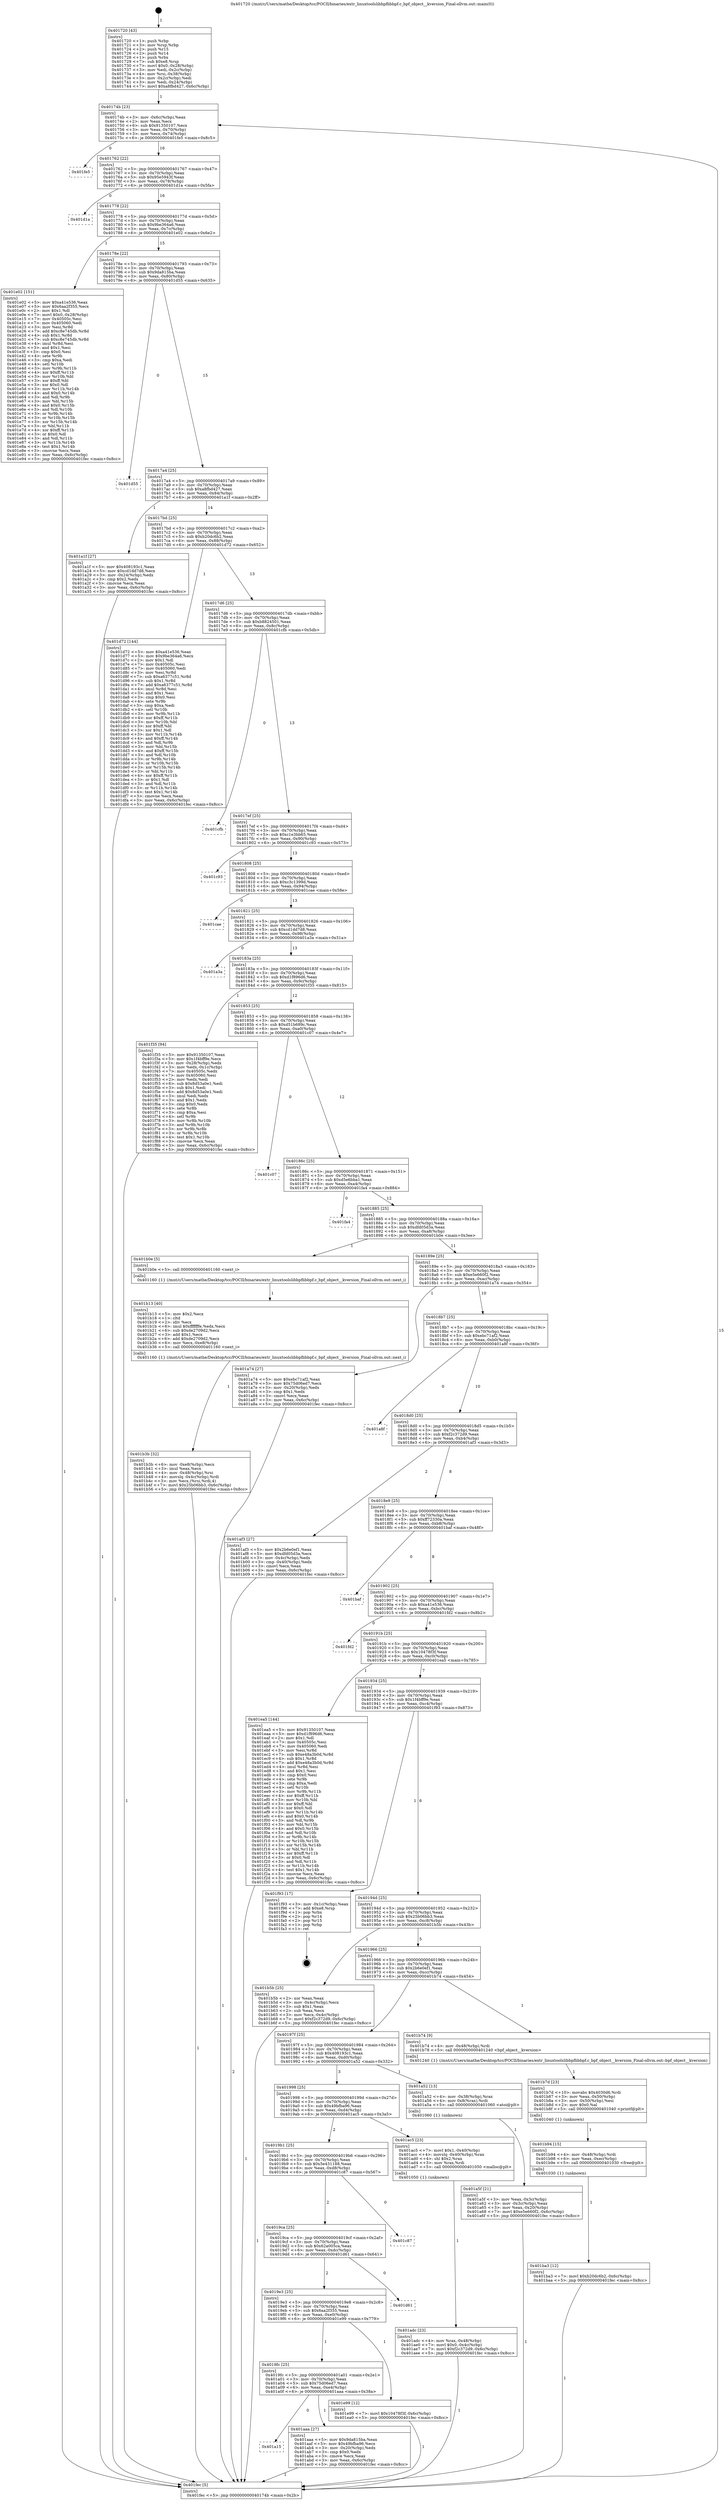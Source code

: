digraph "0x401720" {
  label = "0x401720 (/mnt/c/Users/mathe/Desktop/tcc/POCII/binaries/extr_linuxtoolslibbpflibbpf.c_bpf_object__kversion_Final-ollvm.out::main(0))"
  labelloc = "t"
  node[shape=record]

  Entry [label="",width=0.3,height=0.3,shape=circle,fillcolor=black,style=filled]
  "0x40174b" [label="{
     0x40174b [23]\l
     | [instrs]\l
     &nbsp;&nbsp;0x40174b \<+3\>: mov -0x6c(%rbp),%eax\l
     &nbsp;&nbsp;0x40174e \<+2\>: mov %eax,%ecx\l
     &nbsp;&nbsp;0x401750 \<+6\>: sub $0x91350107,%ecx\l
     &nbsp;&nbsp;0x401756 \<+3\>: mov %eax,-0x70(%rbp)\l
     &nbsp;&nbsp;0x401759 \<+3\>: mov %ecx,-0x74(%rbp)\l
     &nbsp;&nbsp;0x40175c \<+6\>: je 0000000000401fe5 \<main+0x8c5\>\l
  }"]
  "0x401fe5" [label="{
     0x401fe5\l
  }", style=dashed]
  "0x401762" [label="{
     0x401762 [22]\l
     | [instrs]\l
     &nbsp;&nbsp;0x401762 \<+5\>: jmp 0000000000401767 \<main+0x47\>\l
     &nbsp;&nbsp;0x401767 \<+3\>: mov -0x70(%rbp),%eax\l
     &nbsp;&nbsp;0x40176a \<+5\>: sub $0x95e5943f,%eax\l
     &nbsp;&nbsp;0x40176f \<+3\>: mov %eax,-0x78(%rbp)\l
     &nbsp;&nbsp;0x401772 \<+6\>: je 0000000000401d1a \<main+0x5fa\>\l
  }"]
  Exit [label="",width=0.3,height=0.3,shape=circle,fillcolor=black,style=filled,peripheries=2]
  "0x401d1a" [label="{
     0x401d1a\l
  }", style=dashed]
  "0x401778" [label="{
     0x401778 [22]\l
     | [instrs]\l
     &nbsp;&nbsp;0x401778 \<+5\>: jmp 000000000040177d \<main+0x5d\>\l
     &nbsp;&nbsp;0x40177d \<+3\>: mov -0x70(%rbp),%eax\l
     &nbsp;&nbsp;0x401780 \<+5\>: sub $0x9be364a6,%eax\l
     &nbsp;&nbsp;0x401785 \<+3\>: mov %eax,-0x7c(%rbp)\l
     &nbsp;&nbsp;0x401788 \<+6\>: je 0000000000401e02 \<main+0x6e2\>\l
  }"]
  "0x401ba3" [label="{
     0x401ba3 [12]\l
     | [instrs]\l
     &nbsp;&nbsp;0x401ba3 \<+7\>: movl $0xb20dc6b2,-0x6c(%rbp)\l
     &nbsp;&nbsp;0x401baa \<+5\>: jmp 0000000000401fec \<main+0x8cc\>\l
  }"]
  "0x401e02" [label="{
     0x401e02 [151]\l
     | [instrs]\l
     &nbsp;&nbsp;0x401e02 \<+5\>: mov $0xa41e536,%eax\l
     &nbsp;&nbsp;0x401e07 \<+5\>: mov $0x6aa2f355,%ecx\l
     &nbsp;&nbsp;0x401e0c \<+2\>: mov $0x1,%dl\l
     &nbsp;&nbsp;0x401e0e \<+7\>: movl $0x0,-0x28(%rbp)\l
     &nbsp;&nbsp;0x401e15 \<+7\>: mov 0x40505c,%esi\l
     &nbsp;&nbsp;0x401e1c \<+7\>: mov 0x405060,%edi\l
     &nbsp;&nbsp;0x401e23 \<+3\>: mov %esi,%r8d\l
     &nbsp;&nbsp;0x401e26 \<+7\>: add $0xc8e745db,%r8d\l
     &nbsp;&nbsp;0x401e2d \<+4\>: sub $0x1,%r8d\l
     &nbsp;&nbsp;0x401e31 \<+7\>: sub $0xc8e745db,%r8d\l
     &nbsp;&nbsp;0x401e38 \<+4\>: imul %r8d,%esi\l
     &nbsp;&nbsp;0x401e3c \<+3\>: and $0x1,%esi\l
     &nbsp;&nbsp;0x401e3f \<+3\>: cmp $0x0,%esi\l
     &nbsp;&nbsp;0x401e42 \<+4\>: sete %r9b\l
     &nbsp;&nbsp;0x401e46 \<+3\>: cmp $0xa,%edi\l
     &nbsp;&nbsp;0x401e49 \<+4\>: setl %r10b\l
     &nbsp;&nbsp;0x401e4d \<+3\>: mov %r9b,%r11b\l
     &nbsp;&nbsp;0x401e50 \<+4\>: xor $0xff,%r11b\l
     &nbsp;&nbsp;0x401e54 \<+3\>: mov %r10b,%bl\l
     &nbsp;&nbsp;0x401e57 \<+3\>: xor $0xff,%bl\l
     &nbsp;&nbsp;0x401e5a \<+3\>: xor $0x0,%dl\l
     &nbsp;&nbsp;0x401e5d \<+3\>: mov %r11b,%r14b\l
     &nbsp;&nbsp;0x401e60 \<+4\>: and $0x0,%r14b\l
     &nbsp;&nbsp;0x401e64 \<+3\>: and %dl,%r9b\l
     &nbsp;&nbsp;0x401e67 \<+3\>: mov %bl,%r15b\l
     &nbsp;&nbsp;0x401e6a \<+4\>: and $0x0,%r15b\l
     &nbsp;&nbsp;0x401e6e \<+3\>: and %dl,%r10b\l
     &nbsp;&nbsp;0x401e71 \<+3\>: or %r9b,%r14b\l
     &nbsp;&nbsp;0x401e74 \<+3\>: or %r10b,%r15b\l
     &nbsp;&nbsp;0x401e77 \<+3\>: xor %r15b,%r14b\l
     &nbsp;&nbsp;0x401e7a \<+3\>: or %bl,%r11b\l
     &nbsp;&nbsp;0x401e7d \<+4\>: xor $0xff,%r11b\l
     &nbsp;&nbsp;0x401e81 \<+3\>: or $0x0,%dl\l
     &nbsp;&nbsp;0x401e84 \<+3\>: and %dl,%r11b\l
     &nbsp;&nbsp;0x401e87 \<+3\>: or %r11b,%r14b\l
     &nbsp;&nbsp;0x401e8a \<+4\>: test $0x1,%r14b\l
     &nbsp;&nbsp;0x401e8e \<+3\>: cmovne %ecx,%eax\l
     &nbsp;&nbsp;0x401e91 \<+3\>: mov %eax,-0x6c(%rbp)\l
     &nbsp;&nbsp;0x401e94 \<+5\>: jmp 0000000000401fec \<main+0x8cc\>\l
  }"]
  "0x40178e" [label="{
     0x40178e [22]\l
     | [instrs]\l
     &nbsp;&nbsp;0x40178e \<+5\>: jmp 0000000000401793 \<main+0x73\>\l
     &nbsp;&nbsp;0x401793 \<+3\>: mov -0x70(%rbp),%eax\l
     &nbsp;&nbsp;0x401796 \<+5\>: sub $0x9da815ba,%eax\l
     &nbsp;&nbsp;0x40179b \<+3\>: mov %eax,-0x80(%rbp)\l
     &nbsp;&nbsp;0x40179e \<+6\>: je 0000000000401d55 \<main+0x635\>\l
  }"]
  "0x401b94" [label="{
     0x401b94 [15]\l
     | [instrs]\l
     &nbsp;&nbsp;0x401b94 \<+4\>: mov -0x48(%rbp),%rdi\l
     &nbsp;&nbsp;0x401b98 \<+6\>: mov %eax,-0xec(%rbp)\l
     &nbsp;&nbsp;0x401b9e \<+5\>: call 0000000000401030 \<free@plt\>\l
     | [calls]\l
     &nbsp;&nbsp;0x401030 \{1\} (unknown)\l
  }"]
  "0x401d55" [label="{
     0x401d55\l
  }", style=dashed]
  "0x4017a4" [label="{
     0x4017a4 [25]\l
     | [instrs]\l
     &nbsp;&nbsp;0x4017a4 \<+5\>: jmp 00000000004017a9 \<main+0x89\>\l
     &nbsp;&nbsp;0x4017a9 \<+3\>: mov -0x70(%rbp),%eax\l
     &nbsp;&nbsp;0x4017ac \<+5\>: sub $0xa8fbd427,%eax\l
     &nbsp;&nbsp;0x4017b1 \<+6\>: mov %eax,-0x84(%rbp)\l
     &nbsp;&nbsp;0x4017b7 \<+6\>: je 0000000000401a1f \<main+0x2ff\>\l
  }"]
  "0x401b7d" [label="{
     0x401b7d [23]\l
     | [instrs]\l
     &nbsp;&nbsp;0x401b7d \<+10\>: movabs $0x4030d6,%rdi\l
     &nbsp;&nbsp;0x401b87 \<+3\>: mov %eax,-0x50(%rbp)\l
     &nbsp;&nbsp;0x401b8a \<+3\>: mov -0x50(%rbp),%esi\l
     &nbsp;&nbsp;0x401b8d \<+2\>: mov $0x0,%al\l
     &nbsp;&nbsp;0x401b8f \<+5\>: call 0000000000401040 \<printf@plt\>\l
     | [calls]\l
     &nbsp;&nbsp;0x401040 \{1\} (unknown)\l
  }"]
  "0x401a1f" [label="{
     0x401a1f [27]\l
     | [instrs]\l
     &nbsp;&nbsp;0x401a1f \<+5\>: mov $0x408193c1,%eax\l
     &nbsp;&nbsp;0x401a24 \<+5\>: mov $0xcd1dd7d8,%ecx\l
     &nbsp;&nbsp;0x401a29 \<+3\>: mov -0x24(%rbp),%edx\l
     &nbsp;&nbsp;0x401a2c \<+3\>: cmp $0x2,%edx\l
     &nbsp;&nbsp;0x401a2f \<+3\>: cmovne %ecx,%eax\l
     &nbsp;&nbsp;0x401a32 \<+3\>: mov %eax,-0x6c(%rbp)\l
     &nbsp;&nbsp;0x401a35 \<+5\>: jmp 0000000000401fec \<main+0x8cc\>\l
  }"]
  "0x4017bd" [label="{
     0x4017bd [25]\l
     | [instrs]\l
     &nbsp;&nbsp;0x4017bd \<+5\>: jmp 00000000004017c2 \<main+0xa2\>\l
     &nbsp;&nbsp;0x4017c2 \<+3\>: mov -0x70(%rbp),%eax\l
     &nbsp;&nbsp;0x4017c5 \<+5\>: sub $0xb20dc6b2,%eax\l
     &nbsp;&nbsp;0x4017ca \<+6\>: mov %eax,-0x88(%rbp)\l
     &nbsp;&nbsp;0x4017d0 \<+6\>: je 0000000000401d72 \<main+0x652\>\l
  }"]
  "0x401fec" [label="{
     0x401fec [5]\l
     | [instrs]\l
     &nbsp;&nbsp;0x401fec \<+5\>: jmp 000000000040174b \<main+0x2b\>\l
  }"]
  "0x401720" [label="{
     0x401720 [43]\l
     | [instrs]\l
     &nbsp;&nbsp;0x401720 \<+1\>: push %rbp\l
     &nbsp;&nbsp;0x401721 \<+3\>: mov %rsp,%rbp\l
     &nbsp;&nbsp;0x401724 \<+2\>: push %r15\l
     &nbsp;&nbsp;0x401726 \<+2\>: push %r14\l
     &nbsp;&nbsp;0x401728 \<+1\>: push %rbx\l
     &nbsp;&nbsp;0x401729 \<+7\>: sub $0xe8,%rsp\l
     &nbsp;&nbsp;0x401730 \<+7\>: movl $0x0,-0x28(%rbp)\l
     &nbsp;&nbsp;0x401737 \<+3\>: mov %edi,-0x2c(%rbp)\l
     &nbsp;&nbsp;0x40173a \<+4\>: mov %rsi,-0x38(%rbp)\l
     &nbsp;&nbsp;0x40173e \<+3\>: mov -0x2c(%rbp),%edi\l
     &nbsp;&nbsp;0x401741 \<+3\>: mov %edi,-0x24(%rbp)\l
     &nbsp;&nbsp;0x401744 \<+7\>: movl $0xa8fbd427,-0x6c(%rbp)\l
  }"]
  "0x401b3b" [label="{
     0x401b3b [32]\l
     | [instrs]\l
     &nbsp;&nbsp;0x401b3b \<+6\>: mov -0xe8(%rbp),%ecx\l
     &nbsp;&nbsp;0x401b41 \<+3\>: imul %eax,%ecx\l
     &nbsp;&nbsp;0x401b44 \<+4\>: mov -0x48(%rbp),%rsi\l
     &nbsp;&nbsp;0x401b48 \<+4\>: movslq -0x4c(%rbp),%rdi\l
     &nbsp;&nbsp;0x401b4c \<+3\>: mov %ecx,(%rsi,%rdi,4)\l
     &nbsp;&nbsp;0x401b4f \<+7\>: movl $0x25b06bb3,-0x6c(%rbp)\l
     &nbsp;&nbsp;0x401b56 \<+5\>: jmp 0000000000401fec \<main+0x8cc\>\l
  }"]
  "0x401d72" [label="{
     0x401d72 [144]\l
     | [instrs]\l
     &nbsp;&nbsp;0x401d72 \<+5\>: mov $0xa41e536,%eax\l
     &nbsp;&nbsp;0x401d77 \<+5\>: mov $0x9be364a6,%ecx\l
     &nbsp;&nbsp;0x401d7c \<+2\>: mov $0x1,%dl\l
     &nbsp;&nbsp;0x401d7e \<+7\>: mov 0x40505c,%esi\l
     &nbsp;&nbsp;0x401d85 \<+7\>: mov 0x405060,%edi\l
     &nbsp;&nbsp;0x401d8c \<+3\>: mov %esi,%r8d\l
     &nbsp;&nbsp;0x401d8f \<+7\>: sub $0xa6377c51,%r8d\l
     &nbsp;&nbsp;0x401d96 \<+4\>: sub $0x1,%r8d\l
     &nbsp;&nbsp;0x401d9a \<+7\>: add $0xa6377c51,%r8d\l
     &nbsp;&nbsp;0x401da1 \<+4\>: imul %r8d,%esi\l
     &nbsp;&nbsp;0x401da5 \<+3\>: and $0x1,%esi\l
     &nbsp;&nbsp;0x401da8 \<+3\>: cmp $0x0,%esi\l
     &nbsp;&nbsp;0x401dab \<+4\>: sete %r9b\l
     &nbsp;&nbsp;0x401daf \<+3\>: cmp $0xa,%edi\l
     &nbsp;&nbsp;0x401db2 \<+4\>: setl %r10b\l
     &nbsp;&nbsp;0x401db6 \<+3\>: mov %r9b,%r11b\l
     &nbsp;&nbsp;0x401db9 \<+4\>: xor $0xff,%r11b\l
     &nbsp;&nbsp;0x401dbd \<+3\>: mov %r10b,%bl\l
     &nbsp;&nbsp;0x401dc0 \<+3\>: xor $0xff,%bl\l
     &nbsp;&nbsp;0x401dc3 \<+3\>: xor $0x1,%dl\l
     &nbsp;&nbsp;0x401dc6 \<+3\>: mov %r11b,%r14b\l
     &nbsp;&nbsp;0x401dc9 \<+4\>: and $0xff,%r14b\l
     &nbsp;&nbsp;0x401dcd \<+3\>: and %dl,%r9b\l
     &nbsp;&nbsp;0x401dd0 \<+3\>: mov %bl,%r15b\l
     &nbsp;&nbsp;0x401dd3 \<+4\>: and $0xff,%r15b\l
     &nbsp;&nbsp;0x401dd7 \<+3\>: and %dl,%r10b\l
     &nbsp;&nbsp;0x401dda \<+3\>: or %r9b,%r14b\l
     &nbsp;&nbsp;0x401ddd \<+3\>: or %r10b,%r15b\l
     &nbsp;&nbsp;0x401de0 \<+3\>: xor %r15b,%r14b\l
     &nbsp;&nbsp;0x401de3 \<+3\>: or %bl,%r11b\l
     &nbsp;&nbsp;0x401de6 \<+4\>: xor $0xff,%r11b\l
     &nbsp;&nbsp;0x401dea \<+3\>: or $0x1,%dl\l
     &nbsp;&nbsp;0x401ded \<+3\>: and %dl,%r11b\l
     &nbsp;&nbsp;0x401df0 \<+3\>: or %r11b,%r14b\l
     &nbsp;&nbsp;0x401df3 \<+4\>: test $0x1,%r14b\l
     &nbsp;&nbsp;0x401df7 \<+3\>: cmovne %ecx,%eax\l
     &nbsp;&nbsp;0x401dfa \<+3\>: mov %eax,-0x6c(%rbp)\l
     &nbsp;&nbsp;0x401dfd \<+5\>: jmp 0000000000401fec \<main+0x8cc\>\l
  }"]
  "0x4017d6" [label="{
     0x4017d6 [25]\l
     | [instrs]\l
     &nbsp;&nbsp;0x4017d6 \<+5\>: jmp 00000000004017db \<main+0xbb\>\l
     &nbsp;&nbsp;0x4017db \<+3\>: mov -0x70(%rbp),%eax\l
     &nbsp;&nbsp;0x4017de \<+5\>: sub $0xb8824501,%eax\l
     &nbsp;&nbsp;0x4017e3 \<+6\>: mov %eax,-0x8c(%rbp)\l
     &nbsp;&nbsp;0x4017e9 \<+6\>: je 0000000000401cfb \<main+0x5db\>\l
  }"]
  "0x401b13" [label="{
     0x401b13 [40]\l
     | [instrs]\l
     &nbsp;&nbsp;0x401b13 \<+5\>: mov $0x2,%ecx\l
     &nbsp;&nbsp;0x401b18 \<+1\>: cltd\l
     &nbsp;&nbsp;0x401b19 \<+2\>: idiv %ecx\l
     &nbsp;&nbsp;0x401b1b \<+6\>: imul $0xfffffffe,%edx,%ecx\l
     &nbsp;&nbsp;0x401b21 \<+6\>: sub $0xde2709d2,%ecx\l
     &nbsp;&nbsp;0x401b27 \<+3\>: add $0x1,%ecx\l
     &nbsp;&nbsp;0x401b2a \<+6\>: add $0xde2709d2,%ecx\l
     &nbsp;&nbsp;0x401b30 \<+6\>: mov %ecx,-0xe8(%rbp)\l
     &nbsp;&nbsp;0x401b36 \<+5\>: call 0000000000401160 \<next_i\>\l
     | [calls]\l
     &nbsp;&nbsp;0x401160 \{1\} (/mnt/c/Users/mathe/Desktop/tcc/POCII/binaries/extr_linuxtoolslibbpflibbpf.c_bpf_object__kversion_Final-ollvm.out::next_i)\l
  }"]
  "0x401cfb" [label="{
     0x401cfb\l
  }", style=dashed]
  "0x4017ef" [label="{
     0x4017ef [25]\l
     | [instrs]\l
     &nbsp;&nbsp;0x4017ef \<+5\>: jmp 00000000004017f4 \<main+0xd4\>\l
     &nbsp;&nbsp;0x4017f4 \<+3\>: mov -0x70(%rbp),%eax\l
     &nbsp;&nbsp;0x4017f7 \<+5\>: sub $0xc1e3bb65,%eax\l
     &nbsp;&nbsp;0x4017fc \<+6\>: mov %eax,-0x90(%rbp)\l
     &nbsp;&nbsp;0x401802 \<+6\>: je 0000000000401c93 \<main+0x573\>\l
  }"]
  "0x401adc" [label="{
     0x401adc [23]\l
     | [instrs]\l
     &nbsp;&nbsp;0x401adc \<+4\>: mov %rax,-0x48(%rbp)\l
     &nbsp;&nbsp;0x401ae0 \<+7\>: movl $0x0,-0x4c(%rbp)\l
     &nbsp;&nbsp;0x401ae7 \<+7\>: movl $0xf2c372d9,-0x6c(%rbp)\l
     &nbsp;&nbsp;0x401aee \<+5\>: jmp 0000000000401fec \<main+0x8cc\>\l
  }"]
  "0x401c93" [label="{
     0x401c93\l
  }", style=dashed]
  "0x401808" [label="{
     0x401808 [25]\l
     | [instrs]\l
     &nbsp;&nbsp;0x401808 \<+5\>: jmp 000000000040180d \<main+0xed\>\l
     &nbsp;&nbsp;0x40180d \<+3\>: mov -0x70(%rbp),%eax\l
     &nbsp;&nbsp;0x401810 \<+5\>: sub $0xc3c1399d,%eax\l
     &nbsp;&nbsp;0x401815 \<+6\>: mov %eax,-0x94(%rbp)\l
     &nbsp;&nbsp;0x40181b \<+6\>: je 0000000000401cae \<main+0x58e\>\l
  }"]
  "0x401a15" [label="{
     0x401a15\l
  }", style=dashed]
  "0x401cae" [label="{
     0x401cae\l
  }", style=dashed]
  "0x401821" [label="{
     0x401821 [25]\l
     | [instrs]\l
     &nbsp;&nbsp;0x401821 \<+5\>: jmp 0000000000401826 \<main+0x106\>\l
     &nbsp;&nbsp;0x401826 \<+3\>: mov -0x70(%rbp),%eax\l
     &nbsp;&nbsp;0x401829 \<+5\>: sub $0xcd1dd7d8,%eax\l
     &nbsp;&nbsp;0x40182e \<+6\>: mov %eax,-0x98(%rbp)\l
     &nbsp;&nbsp;0x401834 \<+6\>: je 0000000000401a3a \<main+0x31a\>\l
  }"]
  "0x401aaa" [label="{
     0x401aaa [27]\l
     | [instrs]\l
     &nbsp;&nbsp;0x401aaa \<+5\>: mov $0x9da815ba,%eax\l
     &nbsp;&nbsp;0x401aaf \<+5\>: mov $0x49bfba96,%ecx\l
     &nbsp;&nbsp;0x401ab4 \<+3\>: mov -0x20(%rbp),%edx\l
     &nbsp;&nbsp;0x401ab7 \<+3\>: cmp $0x0,%edx\l
     &nbsp;&nbsp;0x401aba \<+3\>: cmove %ecx,%eax\l
     &nbsp;&nbsp;0x401abd \<+3\>: mov %eax,-0x6c(%rbp)\l
     &nbsp;&nbsp;0x401ac0 \<+5\>: jmp 0000000000401fec \<main+0x8cc\>\l
  }"]
  "0x401a3a" [label="{
     0x401a3a\l
  }", style=dashed]
  "0x40183a" [label="{
     0x40183a [25]\l
     | [instrs]\l
     &nbsp;&nbsp;0x40183a \<+5\>: jmp 000000000040183f \<main+0x11f\>\l
     &nbsp;&nbsp;0x40183f \<+3\>: mov -0x70(%rbp),%eax\l
     &nbsp;&nbsp;0x401842 \<+5\>: sub $0xd1f896d6,%eax\l
     &nbsp;&nbsp;0x401847 \<+6\>: mov %eax,-0x9c(%rbp)\l
     &nbsp;&nbsp;0x40184d \<+6\>: je 0000000000401f35 \<main+0x815\>\l
  }"]
  "0x4019fc" [label="{
     0x4019fc [25]\l
     | [instrs]\l
     &nbsp;&nbsp;0x4019fc \<+5\>: jmp 0000000000401a01 \<main+0x2e1\>\l
     &nbsp;&nbsp;0x401a01 \<+3\>: mov -0x70(%rbp),%eax\l
     &nbsp;&nbsp;0x401a04 \<+5\>: sub $0x75d06ed7,%eax\l
     &nbsp;&nbsp;0x401a09 \<+6\>: mov %eax,-0xe4(%rbp)\l
     &nbsp;&nbsp;0x401a0f \<+6\>: je 0000000000401aaa \<main+0x38a\>\l
  }"]
  "0x401f35" [label="{
     0x401f35 [94]\l
     | [instrs]\l
     &nbsp;&nbsp;0x401f35 \<+5\>: mov $0x91350107,%eax\l
     &nbsp;&nbsp;0x401f3a \<+5\>: mov $0x1f4bff9e,%ecx\l
     &nbsp;&nbsp;0x401f3f \<+3\>: mov -0x28(%rbp),%edx\l
     &nbsp;&nbsp;0x401f42 \<+3\>: mov %edx,-0x1c(%rbp)\l
     &nbsp;&nbsp;0x401f45 \<+7\>: mov 0x40505c,%edx\l
     &nbsp;&nbsp;0x401f4c \<+7\>: mov 0x405060,%esi\l
     &nbsp;&nbsp;0x401f53 \<+2\>: mov %edx,%edi\l
     &nbsp;&nbsp;0x401f55 \<+6\>: sub $0x8d53a0e1,%edi\l
     &nbsp;&nbsp;0x401f5b \<+3\>: sub $0x1,%edi\l
     &nbsp;&nbsp;0x401f5e \<+6\>: add $0x8d53a0e1,%edi\l
     &nbsp;&nbsp;0x401f64 \<+3\>: imul %edi,%edx\l
     &nbsp;&nbsp;0x401f67 \<+3\>: and $0x1,%edx\l
     &nbsp;&nbsp;0x401f6a \<+3\>: cmp $0x0,%edx\l
     &nbsp;&nbsp;0x401f6d \<+4\>: sete %r8b\l
     &nbsp;&nbsp;0x401f71 \<+3\>: cmp $0xa,%esi\l
     &nbsp;&nbsp;0x401f74 \<+4\>: setl %r9b\l
     &nbsp;&nbsp;0x401f78 \<+3\>: mov %r8b,%r10b\l
     &nbsp;&nbsp;0x401f7b \<+3\>: and %r9b,%r10b\l
     &nbsp;&nbsp;0x401f7e \<+3\>: xor %r9b,%r8b\l
     &nbsp;&nbsp;0x401f81 \<+3\>: or %r8b,%r10b\l
     &nbsp;&nbsp;0x401f84 \<+4\>: test $0x1,%r10b\l
     &nbsp;&nbsp;0x401f88 \<+3\>: cmovne %ecx,%eax\l
     &nbsp;&nbsp;0x401f8b \<+3\>: mov %eax,-0x6c(%rbp)\l
     &nbsp;&nbsp;0x401f8e \<+5\>: jmp 0000000000401fec \<main+0x8cc\>\l
  }"]
  "0x401853" [label="{
     0x401853 [25]\l
     | [instrs]\l
     &nbsp;&nbsp;0x401853 \<+5\>: jmp 0000000000401858 \<main+0x138\>\l
     &nbsp;&nbsp;0x401858 \<+3\>: mov -0x70(%rbp),%eax\l
     &nbsp;&nbsp;0x40185b \<+5\>: sub $0xd51b689c,%eax\l
     &nbsp;&nbsp;0x401860 \<+6\>: mov %eax,-0xa0(%rbp)\l
     &nbsp;&nbsp;0x401866 \<+6\>: je 0000000000401c07 \<main+0x4e7\>\l
  }"]
  "0x401e99" [label="{
     0x401e99 [12]\l
     | [instrs]\l
     &nbsp;&nbsp;0x401e99 \<+7\>: movl $0x10478f3f,-0x6c(%rbp)\l
     &nbsp;&nbsp;0x401ea0 \<+5\>: jmp 0000000000401fec \<main+0x8cc\>\l
  }"]
  "0x401c07" [label="{
     0x401c07\l
  }", style=dashed]
  "0x40186c" [label="{
     0x40186c [25]\l
     | [instrs]\l
     &nbsp;&nbsp;0x40186c \<+5\>: jmp 0000000000401871 \<main+0x151\>\l
     &nbsp;&nbsp;0x401871 \<+3\>: mov -0x70(%rbp),%eax\l
     &nbsp;&nbsp;0x401874 \<+5\>: sub $0xd5e6bba1,%eax\l
     &nbsp;&nbsp;0x401879 \<+6\>: mov %eax,-0xa4(%rbp)\l
     &nbsp;&nbsp;0x40187f \<+6\>: je 0000000000401fa4 \<main+0x884\>\l
  }"]
  "0x4019e3" [label="{
     0x4019e3 [25]\l
     | [instrs]\l
     &nbsp;&nbsp;0x4019e3 \<+5\>: jmp 00000000004019e8 \<main+0x2c8\>\l
     &nbsp;&nbsp;0x4019e8 \<+3\>: mov -0x70(%rbp),%eax\l
     &nbsp;&nbsp;0x4019eb \<+5\>: sub $0x6aa2f355,%eax\l
     &nbsp;&nbsp;0x4019f0 \<+6\>: mov %eax,-0xe0(%rbp)\l
     &nbsp;&nbsp;0x4019f6 \<+6\>: je 0000000000401e99 \<main+0x779\>\l
  }"]
  "0x401fa4" [label="{
     0x401fa4\l
  }", style=dashed]
  "0x401885" [label="{
     0x401885 [25]\l
     | [instrs]\l
     &nbsp;&nbsp;0x401885 \<+5\>: jmp 000000000040188a \<main+0x16a\>\l
     &nbsp;&nbsp;0x40188a \<+3\>: mov -0x70(%rbp),%eax\l
     &nbsp;&nbsp;0x40188d \<+5\>: sub $0xdfd05d3a,%eax\l
     &nbsp;&nbsp;0x401892 \<+6\>: mov %eax,-0xa8(%rbp)\l
     &nbsp;&nbsp;0x401898 \<+6\>: je 0000000000401b0e \<main+0x3ee\>\l
  }"]
  "0x401d61" [label="{
     0x401d61\l
  }", style=dashed]
  "0x401b0e" [label="{
     0x401b0e [5]\l
     | [instrs]\l
     &nbsp;&nbsp;0x401b0e \<+5\>: call 0000000000401160 \<next_i\>\l
     | [calls]\l
     &nbsp;&nbsp;0x401160 \{1\} (/mnt/c/Users/mathe/Desktop/tcc/POCII/binaries/extr_linuxtoolslibbpflibbpf.c_bpf_object__kversion_Final-ollvm.out::next_i)\l
  }"]
  "0x40189e" [label="{
     0x40189e [25]\l
     | [instrs]\l
     &nbsp;&nbsp;0x40189e \<+5\>: jmp 00000000004018a3 \<main+0x183\>\l
     &nbsp;&nbsp;0x4018a3 \<+3\>: mov -0x70(%rbp),%eax\l
     &nbsp;&nbsp;0x4018a6 \<+5\>: sub $0xe5e660f2,%eax\l
     &nbsp;&nbsp;0x4018ab \<+6\>: mov %eax,-0xac(%rbp)\l
     &nbsp;&nbsp;0x4018b1 \<+6\>: je 0000000000401a74 \<main+0x354\>\l
  }"]
  "0x4019ca" [label="{
     0x4019ca [25]\l
     | [instrs]\l
     &nbsp;&nbsp;0x4019ca \<+5\>: jmp 00000000004019cf \<main+0x2af\>\l
     &nbsp;&nbsp;0x4019cf \<+3\>: mov -0x70(%rbp),%eax\l
     &nbsp;&nbsp;0x4019d2 \<+5\>: sub $0x62a005ca,%eax\l
     &nbsp;&nbsp;0x4019d7 \<+6\>: mov %eax,-0xdc(%rbp)\l
     &nbsp;&nbsp;0x4019dd \<+6\>: je 0000000000401d61 \<main+0x641\>\l
  }"]
  "0x401a74" [label="{
     0x401a74 [27]\l
     | [instrs]\l
     &nbsp;&nbsp;0x401a74 \<+5\>: mov $0xebc71af2,%eax\l
     &nbsp;&nbsp;0x401a79 \<+5\>: mov $0x75d06ed7,%ecx\l
     &nbsp;&nbsp;0x401a7e \<+3\>: mov -0x20(%rbp),%edx\l
     &nbsp;&nbsp;0x401a81 \<+3\>: cmp $0x1,%edx\l
     &nbsp;&nbsp;0x401a84 \<+3\>: cmovl %ecx,%eax\l
     &nbsp;&nbsp;0x401a87 \<+3\>: mov %eax,-0x6c(%rbp)\l
     &nbsp;&nbsp;0x401a8a \<+5\>: jmp 0000000000401fec \<main+0x8cc\>\l
  }"]
  "0x4018b7" [label="{
     0x4018b7 [25]\l
     | [instrs]\l
     &nbsp;&nbsp;0x4018b7 \<+5\>: jmp 00000000004018bc \<main+0x19c\>\l
     &nbsp;&nbsp;0x4018bc \<+3\>: mov -0x70(%rbp),%eax\l
     &nbsp;&nbsp;0x4018bf \<+5\>: sub $0xebc71af2,%eax\l
     &nbsp;&nbsp;0x4018c4 \<+6\>: mov %eax,-0xb0(%rbp)\l
     &nbsp;&nbsp;0x4018ca \<+6\>: je 0000000000401a8f \<main+0x36f\>\l
  }"]
  "0x401c87" [label="{
     0x401c87\l
  }", style=dashed]
  "0x401a8f" [label="{
     0x401a8f\l
  }", style=dashed]
  "0x4018d0" [label="{
     0x4018d0 [25]\l
     | [instrs]\l
     &nbsp;&nbsp;0x4018d0 \<+5\>: jmp 00000000004018d5 \<main+0x1b5\>\l
     &nbsp;&nbsp;0x4018d5 \<+3\>: mov -0x70(%rbp),%eax\l
     &nbsp;&nbsp;0x4018d8 \<+5\>: sub $0xf2c372d9,%eax\l
     &nbsp;&nbsp;0x4018dd \<+6\>: mov %eax,-0xb4(%rbp)\l
     &nbsp;&nbsp;0x4018e3 \<+6\>: je 0000000000401af3 \<main+0x3d3\>\l
  }"]
  "0x4019b1" [label="{
     0x4019b1 [25]\l
     | [instrs]\l
     &nbsp;&nbsp;0x4019b1 \<+5\>: jmp 00000000004019b6 \<main+0x296\>\l
     &nbsp;&nbsp;0x4019b6 \<+3\>: mov -0x70(%rbp),%eax\l
     &nbsp;&nbsp;0x4019b9 \<+5\>: sub $0x5e431188,%eax\l
     &nbsp;&nbsp;0x4019be \<+6\>: mov %eax,-0xd8(%rbp)\l
     &nbsp;&nbsp;0x4019c4 \<+6\>: je 0000000000401c87 \<main+0x567\>\l
  }"]
  "0x401af3" [label="{
     0x401af3 [27]\l
     | [instrs]\l
     &nbsp;&nbsp;0x401af3 \<+5\>: mov $0x2b6e0ef1,%eax\l
     &nbsp;&nbsp;0x401af8 \<+5\>: mov $0xdfd05d3a,%ecx\l
     &nbsp;&nbsp;0x401afd \<+3\>: mov -0x4c(%rbp),%edx\l
     &nbsp;&nbsp;0x401b00 \<+3\>: cmp -0x40(%rbp),%edx\l
     &nbsp;&nbsp;0x401b03 \<+3\>: cmovl %ecx,%eax\l
     &nbsp;&nbsp;0x401b06 \<+3\>: mov %eax,-0x6c(%rbp)\l
     &nbsp;&nbsp;0x401b09 \<+5\>: jmp 0000000000401fec \<main+0x8cc\>\l
  }"]
  "0x4018e9" [label="{
     0x4018e9 [25]\l
     | [instrs]\l
     &nbsp;&nbsp;0x4018e9 \<+5\>: jmp 00000000004018ee \<main+0x1ce\>\l
     &nbsp;&nbsp;0x4018ee \<+3\>: mov -0x70(%rbp),%eax\l
     &nbsp;&nbsp;0x4018f1 \<+5\>: sub $0xff72330a,%eax\l
     &nbsp;&nbsp;0x4018f6 \<+6\>: mov %eax,-0xb8(%rbp)\l
     &nbsp;&nbsp;0x4018fc \<+6\>: je 0000000000401baf \<main+0x48f\>\l
  }"]
  "0x401ac5" [label="{
     0x401ac5 [23]\l
     | [instrs]\l
     &nbsp;&nbsp;0x401ac5 \<+7\>: movl $0x1,-0x40(%rbp)\l
     &nbsp;&nbsp;0x401acc \<+4\>: movslq -0x40(%rbp),%rax\l
     &nbsp;&nbsp;0x401ad0 \<+4\>: shl $0x2,%rax\l
     &nbsp;&nbsp;0x401ad4 \<+3\>: mov %rax,%rdi\l
     &nbsp;&nbsp;0x401ad7 \<+5\>: call 0000000000401050 \<malloc@plt\>\l
     | [calls]\l
     &nbsp;&nbsp;0x401050 \{1\} (unknown)\l
  }"]
  "0x401baf" [label="{
     0x401baf\l
  }", style=dashed]
  "0x401902" [label="{
     0x401902 [25]\l
     | [instrs]\l
     &nbsp;&nbsp;0x401902 \<+5\>: jmp 0000000000401907 \<main+0x1e7\>\l
     &nbsp;&nbsp;0x401907 \<+3\>: mov -0x70(%rbp),%eax\l
     &nbsp;&nbsp;0x40190a \<+5\>: sub $0xa41e536,%eax\l
     &nbsp;&nbsp;0x40190f \<+6\>: mov %eax,-0xbc(%rbp)\l
     &nbsp;&nbsp;0x401915 \<+6\>: je 0000000000401fd2 \<main+0x8b2\>\l
  }"]
  "0x401a5f" [label="{
     0x401a5f [21]\l
     | [instrs]\l
     &nbsp;&nbsp;0x401a5f \<+3\>: mov %eax,-0x3c(%rbp)\l
     &nbsp;&nbsp;0x401a62 \<+3\>: mov -0x3c(%rbp),%eax\l
     &nbsp;&nbsp;0x401a65 \<+3\>: mov %eax,-0x20(%rbp)\l
     &nbsp;&nbsp;0x401a68 \<+7\>: movl $0xe5e660f2,-0x6c(%rbp)\l
     &nbsp;&nbsp;0x401a6f \<+5\>: jmp 0000000000401fec \<main+0x8cc\>\l
  }"]
  "0x401fd2" [label="{
     0x401fd2\l
  }", style=dashed]
  "0x40191b" [label="{
     0x40191b [25]\l
     | [instrs]\l
     &nbsp;&nbsp;0x40191b \<+5\>: jmp 0000000000401920 \<main+0x200\>\l
     &nbsp;&nbsp;0x401920 \<+3\>: mov -0x70(%rbp),%eax\l
     &nbsp;&nbsp;0x401923 \<+5\>: sub $0x10478f3f,%eax\l
     &nbsp;&nbsp;0x401928 \<+6\>: mov %eax,-0xc0(%rbp)\l
     &nbsp;&nbsp;0x40192e \<+6\>: je 0000000000401ea5 \<main+0x785\>\l
  }"]
  "0x401998" [label="{
     0x401998 [25]\l
     | [instrs]\l
     &nbsp;&nbsp;0x401998 \<+5\>: jmp 000000000040199d \<main+0x27d\>\l
     &nbsp;&nbsp;0x40199d \<+3\>: mov -0x70(%rbp),%eax\l
     &nbsp;&nbsp;0x4019a0 \<+5\>: sub $0x49bfba96,%eax\l
     &nbsp;&nbsp;0x4019a5 \<+6\>: mov %eax,-0xd4(%rbp)\l
     &nbsp;&nbsp;0x4019ab \<+6\>: je 0000000000401ac5 \<main+0x3a5\>\l
  }"]
  "0x401ea5" [label="{
     0x401ea5 [144]\l
     | [instrs]\l
     &nbsp;&nbsp;0x401ea5 \<+5\>: mov $0x91350107,%eax\l
     &nbsp;&nbsp;0x401eaa \<+5\>: mov $0xd1f896d6,%ecx\l
     &nbsp;&nbsp;0x401eaf \<+2\>: mov $0x1,%dl\l
     &nbsp;&nbsp;0x401eb1 \<+7\>: mov 0x40505c,%esi\l
     &nbsp;&nbsp;0x401eb8 \<+7\>: mov 0x405060,%edi\l
     &nbsp;&nbsp;0x401ebf \<+3\>: mov %esi,%r8d\l
     &nbsp;&nbsp;0x401ec2 \<+7\>: sub $0xe48a3b0d,%r8d\l
     &nbsp;&nbsp;0x401ec9 \<+4\>: sub $0x1,%r8d\l
     &nbsp;&nbsp;0x401ecd \<+7\>: add $0xe48a3b0d,%r8d\l
     &nbsp;&nbsp;0x401ed4 \<+4\>: imul %r8d,%esi\l
     &nbsp;&nbsp;0x401ed8 \<+3\>: and $0x1,%esi\l
     &nbsp;&nbsp;0x401edb \<+3\>: cmp $0x0,%esi\l
     &nbsp;&nbsp;0x401ede \<+4\>: sete %r9b\l
     &nbsp;&nbsp;0x401ee2 \<+3\>: cmp $0xa,%edi\l
     &nbsp;&nbsp;0x401ee5 \<+4\>: setl %r10b\l
     &nbsp;&nbsp;0x401ee9 \<+3\>: mov %r9b,%r11b\l
     &nbsp;&nbsp;0x401eec \<+4\>: xor $0xff,%r11b\l
     &nbsp;&nbsp;0x401ef0 \<+3\>: mov %r10b,%bl\l
     &nbsp;&nbsp;0x401ef3 \<+3\>: xor $0xff,%bl\l
     &nbsp;&nbsp;0x401ef6 \<+3\>: xor $0x0,%dl\l
     &nbsp;&nbsp;0x401ef9 \<+3\>: mov %r11b,%r14b\l
     &nbsp;&nbsp;0x401efc \<+4\>: and $0x0,%r14b\l
     &nbsp;&nbsp;0x401f00 \<+3\>: and %dl,%r9b\l
     &nbsp;&nbsp;0x401f03 \<+3\>: mov %bl,%r15b\l
     &nbsp;&nbsp;0x401f06 \<+4\>: and $0x0,%r15b\l
     &nbsp;&nbsp;0x401f0a \<+3\>: and %dl,%r10b\l
     &nbsp;&nbsp;0x401f0d \<+3\>: or %r9b,%r14b\l
     &nbsp;&nbsp;0x401f10 \<+3\>: or %r10b,%r15b\l
     &nbsp;&nbsp;0x401f13 \<+3\>: xor %r15b,%r14b\l
     &nbsp;&nbsp;0x401f16 \<+3\>: or %bl,%r11b\l
     &nbsp;&nbsp;0x401f19 \<+4\>: xor $0xff,%r11b\l
     &nbsp;&nbsp;0x401f1d \<+3\>: or $0x0,%dl\l
     &nbsp;&nbsp;0x401f20 \<+3\>: and %dl,%r11b\l
     &nbsp;&nbsp;0x401f23 \<+3\>: or %r11b,%r14b\l
     &nbsp;&nbsp;0x401f26 \<+4\>: test $0x1,%r14b\l
     &nbsp;&nbsp;0x401f2a \<+3\>: cmovne %ecx,%eax\l
     &nbsp;&nbsp;0x401f2d \<+3\>: mov %eax,-0x6c(%rbp)\l
     &nbsp;&nbsp;0x401f30 \<+5\>: jmp 0000000000401fec \<main+0x8cc\>\l
  }"]
  "0x401934" [label="{
     0x401934 [25]\l
     | [instrs]\l
     &nbsp;&nbsp;0x401934 \<+5\>: jmp 0000000000401939 \<main+0x219\>\l
     &nbsp;&nbsp;0x401939 \<+3\>: mov -0x70(%rbp),%eax\l
     &nbsp;&nbsp;0x40193c \<+5\>: sub $0x1f4bff9e,%eax\l
     &nbsp;&nbsp;0x401941 \<+6\>: mov %eax,-0xc4(%rbp)\l
     &nbsp;&nbsp;0x401947 \<+6\>: je 0000000000401f93 \<main+0x873\>\l
  }"]
  "0x401a52" [label="{
     0x401a52 [13]\l
     | [instrs]\l
     &nbsp;&nbsp;0x401a52 \<+4\>: mov -0x38(%rbp),%rax\l
     &nbsp;&nbsp;0x401a56 \<+4\>: mov 0x8(%rax),%rdi\l
     &nbsp;&nbsp;0x401a5a \<+5\>: call 0000000000401060 \<atoi@plt\>\l
     | [calls]\l
     &nbsp;&nbsp;0x401060 \{1\} (unknown)\l
  }"]
  "0x401f93" [label="{
     0x401f93 [17]\l
     | [instrs]\l
     &nbsp;&nbsp;0x401f93 \<+3\>: mov -0x1c(%rbp),%eax\l
     &nbsp;&nbsp;0x401f96 \<+7\>: add $0xe8,%rsp\l
     &nbsp;&nbsp;0x401f9d \<+1\>: pop %rbx\l
     &nbsp;&nbsp;0x401f9e \<+2\>: pop %r14\l
     &nbsp;&nbsp;0x401fa0 \<+2\>: pop %r15\l
     &nbsp;&nbsp;0x401fa2 \<+1\>: pop %rbp\l
     &nbsp;&nbsp;0x401fa3 \<+1\>: ret\l
  }"]
  "0x40194d" [label="{
     0x40194d [25]\l
     | [instrs]\l
     &nbsp;&nbsp;0x40194d \<+5\>: jmp 0000000000401952 \<main+0x232\>\l
     &nbsp;&nbsp;0x401952 \<+3\>: mov -0x70(%rbp),%eax\l
     &nbsp;&nbsp;0x401955 \<+5\>: sub $0x25b06bb3,%eax\l
     &nbsp;&nbsp;0x40195a \<+6\>: mov %eax,-0xc8(%rbp)\l
     &nbsp;&nbsp;0x401960 \<+6\>: je 0000000000401b5b \<main+0x43b\>\l
  }"]
  "0x40197f" [label="{
     0x40197f [25]\l
     | [instrs]\l
     &nbsp;&nbsp;0x40197f \<+5\>: jmp 0000000000401984 \<main+0x264\>\l
     &nbsp;&nbsp;0x401984 \<+3\>: mov -0x70(%rbp),%eax\l
     &nbsp;&nbsp;0x401987 \<+5\>: sub $0x408193c1,%eax\l
     &nbsp;&nbsp;0x40198c \<+6\>: mov %eax,-0xd0(%rbp)\l
     &nbsp;&nbsp;0x401992 \<+6\>: je 0000000000401a52 \<main+0x332\>\l
  }"]
  "0x401b5b" [label="{
     0x401b5b [25]\l
     | [instrs]\l
     &nbsp;&nbsp;0x401b5b \<+2\>: xor %eax,%eax\l
     &nbsp;&nbsp;0x401b5d \<+3\>: mov -0x4c(%rbp),%ecx\l
     &nbsp;&nbsp;0x401b60 \<+3\>: sub $0x1,%eax\l
     &nbsp;&nbsp;0x401b63 \<+2\>: sub %eax,%ecx\l
     &nbsp;&nbsp;0x401b65 \<+3\>: mov %ecx,-0x4c(%rbp)\l
     &nbsp;&nbsp;0x401b68 \<+7\>: movl $0xf2c372d9,-0x6c(%rbp)\l
     &nbsp;&nbsp;0x401b6f \<+5\>: jmp 0000000000401fec \<main+0x8cc\>\l
  }"]
  "0x401966" [label="{
     0x401966 [25]\l
     | [instrs]\l
     &nbsp;&nbsp;0x401966 \<+5\>: jmp 000000000040196b \<main+0x24b\>\l
     &nbsp;&nbsp;0x40196b \<+3\>: mov -0x70(%rbp),%eax\l
     &nbsp;&nbsp;0x40196e \<+5\>: sub $0x2b6e0ef1,%eax\l
     &nbsp;&nbsp;0x401973 \<+6\>: mov %eax,-0xcc(%rbp)\l
     &nbsp;&nbsp;0x401979 \<+6\>: je 0000000000401b74 \<main+0x454\>\l
  }"]
  "0x401b74" [label="{
     0x401b74 [9]\l
     | [instrs]\l
     &nbsp;&nbsp;0x401b74 \<+4\>: mov -0x48(%rbp),%rdi\l
     &nbsp;&nbsp;0x401b78 \<+5\>: call 0000000000401240 \<bpf_object__kversion\>\l
     | [calls]\l
     &nbsp;&nbsp;0x401240 \{1\} (/mnt/c/Users/mathe/Desktop/tcc/POCII/binaries/extr_linuxtoolslibbpflibbpf.c_bpf_object__kversion_Final-ollvm.out::bpf_object__kversion)\l
  }"]
  Entry -> "0x401720" [label=" 1"]
  "0x40174b" -> "0x401fe5" [label=" 0"]
  "0x40174b" -> "0x401762" [label=" 16"]
  "0x401f93" -> Exit [label=" 1"]
  "0x401762" -> "0x401d1a" [label=" 0"]
  "0x401762" -> "0x401778" [label=" 16"]
  "0x401f35" -> "0x401fec" [label=" 1"]
  "0x401778" -> "0x401e02" [label=" 1"]
  "0x401778" -> "0x40178e" [label=" 15"]
  "0x401ea5" -> "0x401fec" [label=" 1"]
  "0x40178e" -> "0x401d55" [label=" 0"]
  "0x40178e" -> "0x4017a4" [label=" 15"]
  "0x401e99" -> "0x401fec" [label=" 1"]
  "0x4017a4" -> "0x401a1f" [label=" 1"]
  "0x4017a4" -> "0x4017bd" [label=" 14"]
  "0x401a1f" -> "0x401fec" [label=" 1"]
  "0x401720" -> "0x40174b" [label=" 1"]
  "0x401fec" -> "0x40174b" [label=" 15"]
  "0x401e02" -> "0x401fec" [label=" 1"]
  "0x4017bd" -> "0x401d72" [label=" 1"]
  "0x4017bd" -> "0x4017d6" [label=" 13"]
  "0x401d72" -> "0x401fec" [label=" 1"]
  "0x4017d6" -> "0x401cfb" [label=" 0"]
  "0x4017d6" -> "0x4017ef" [label=" 13"]
  "0x401ba3" -> "0x401fec" [label=" 1"]
  "0x4017ef" -> "0x401c93" [label=" 0"]
  "0x4017ef" -> "0x401808" [label=" 13"]
  "0x401b94" -> "0x401ba3" [label=" 1"]
  "0x401808" -> "0x401cae" [label=" 0"]
  "0x401808" -> "0x401821" [label=" 13"]
  "0x401b7d" -> "0x401b94" [label=" 1"]
  "0x401821" -> "0x401a3a" [label=" 0"]
  "0x401821" -> "0x40183a" [label=" 13"]
  "0x401b74" -> "0x401b7d" [label=" 1"]
  "0x40183a" -> "0x401f35" [label=" 1"]
  "0x40183a" -> "0x401853" [label=" 12"]
  "0x401b3b" -> "0x401fec" [label=" 1"]
  "0x401853" -> "0x401c07" [label=" 0"]
  "0x401853" -> "0x40186c" [label=" 12"]
  "0x401b13" -> "0x401b3b" [label=" 1"]
  "0x40186c" -> "0x401fa4" [label=" 0"]
  "0x40186c" -> "0x401885" [label=" 12"]
  "0x401af3" -> "0x401fec" [label=" 2"]
  "0x401885" -> "0x401b0e" [label=" 1"]
  "0x401885" -> "0x40189e" [label=" 11"]
  "0x401adc" -> "0x401fec" [label=" 1"]
  "0x40189e" -> "0x401a74" [label=" 1"]
  "0x40189e" -> "0x4018b7" [label=" 10"]
  "0x401aaa" -> "0x401fec" [label=" 1"]
  "0x4018b7" -> "0x401a8f" [label=" 0"]
  "0x4018b7" -> "0x4018d0" [label=" 10"]
  "0x4019fc" -> "0x401a15" [label=" 0"]
  "0x4018d0" -> "0x401af3" [label=" 2"]
  "0x4018d0" -> "0x4018e9" [label=" 8"]
  "0x401b5b" -> "0x401fec" [label=" 1"]
  "0x4018e9" -> "0x401baf" [label=" 0"]
  "0x4018e9" -> "0x401902" [label=" 8"]
  "0x4019e3" -> "0x4019fc" [label=" 1"]
  "0x401902" -> "0x401fd2" [label=" 0"]
  "0x401902" -> "0x40191b" [label=" 8"]
  "0x401b0e" -> "0x401b13" [label=" 1"]
  "0x40191b" -> "0x401ea5" [label=" 1"]
  "0x40191b" -> "0x401934" [label=" 7"]
  "0x4019ca" -> "0x4019e3" [label=" 2"]
  "0x401934" -> "0x401f93" [label=" 1"]
  "0x401934" -> "0x40194d" [label=" 6"]
  "0x4019ca" -> "0x401d61" [label=" 0"]
  "0x40194d" -> "0x401b5b" [label=" 1"]
  "0x40194d" -> "0x401966" [label=" 5"]
  "0x4019b1" -> "0x4019ca" [label=" 2"]
  "0x401966" -> "0x401b74" [label=" 1"]
  "0x401966" -> "0x40197f" [label=" 4"]
  "0x401ac5" -> "0x401adc" [label=" 1"]
  "0x40197f" -> "0x401a52" [label=" 1"]
  "0x40197f" -> "0x401998" [label=" 3"]
  "0x401a52" -> "0x401a5f" [label=" 1"]
  "0x401a5f" -> "0x401fec" [label=" 1"]
  "0x401a74" -> "0x401fec" [label=" 1"]
  "0x4019e3" -> "0x401e99" [label=" 1"]
  "0x401998" -> "0x401ac5" [label=" 1"]
  "0x401998" -> "0x4019b1" [label=" 2"]
  "0x4019fc" -> "0x401aaa" [label=" 1"]
  "0x4019b1" -> "0x401c87" [label=" 0"]
}
